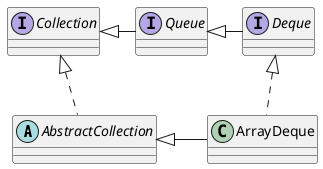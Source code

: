 @startuml

abstract AbstractCollection
interface Deque

class ArrayDeque{

}

AbstractCollection <|- ArrayDeque
Deque <|.. ArrayDeque

interface Collection

Collection <|.. AbstractCollection

interface Queue

Queue <|- Deque
Collection <|- Queue

@enduml